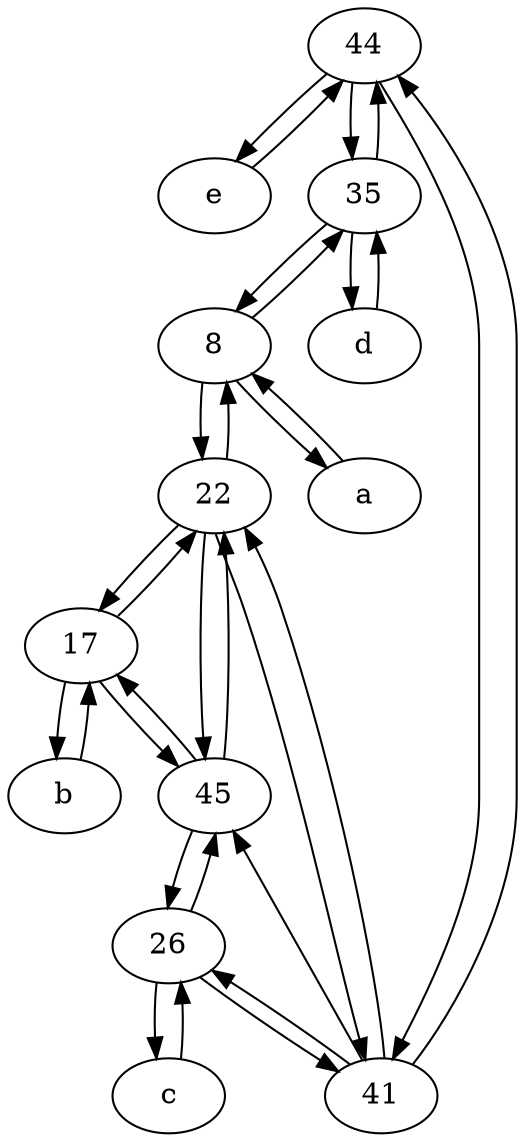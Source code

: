digraph  {
	44;
	22;
	17;
	b [pos="50,20!"];
	8;
	c [pos="20,10!"];
	d [pos="20,30!"];
	e [pos="30,50!"];
	a [pos="40,10!"];
	26;
	45;
	35;
	41;
	41 -> 44;
	b -> 17;
	8 -> 35;
	22 -> 41;
	17 -> 45;
	44 -> 35;
	8 -> a;
	45 -> 26;
	17 -> 22;
	d -> 35;
	35 -> 8;
	22 -> 17;
	26 -> 45;
	a -> 8;
	26 -> c;
	22 -> 8;
	26 -> 41;
	41 -> 45;
	e -> 44;
	35 -> d;
	44 -> e;
	c -> 26;
	8 -> 22;
	41 -> 26;
	22 -> 45;
	17 -> b;
	41 -> 22;
	44 -> 41;
	45 -> 22;
	35 -> 44;
	45 -> 17;

	}